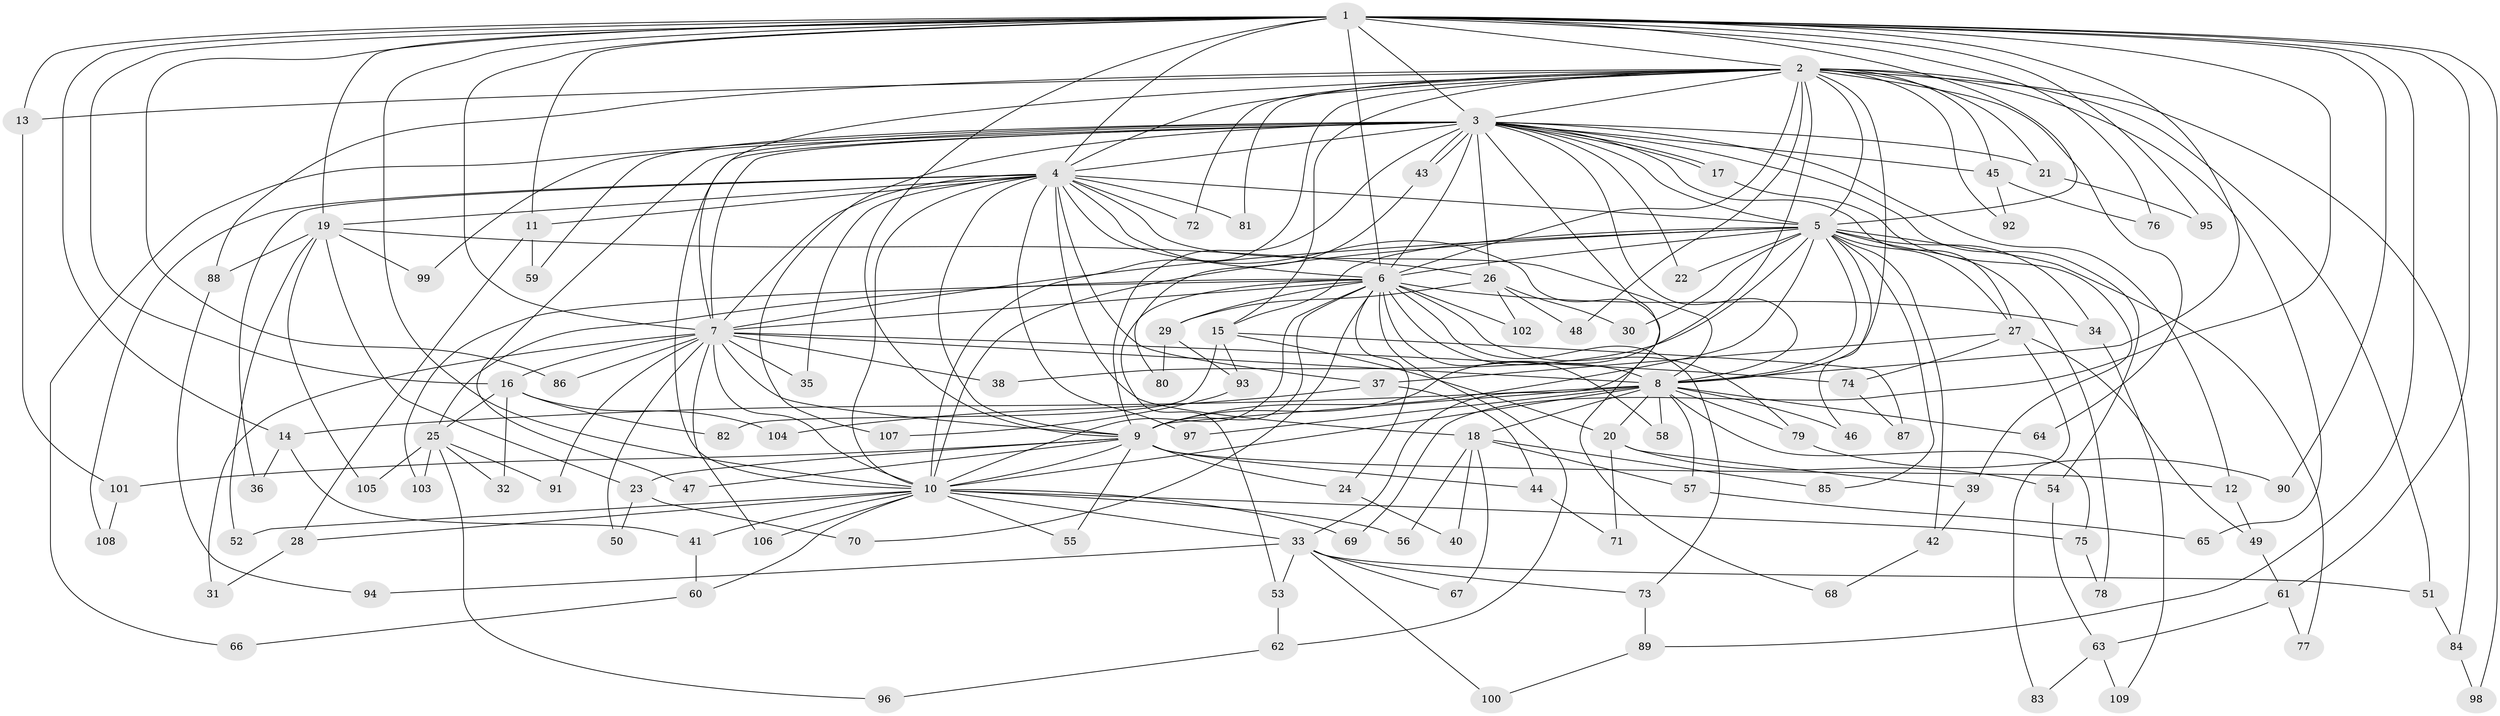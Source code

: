 // Generated by graph-tools (version 1.1) at 2025/49/03/09/25 03:49:34]
// undirected, 109 vertices, 243 edges
graph export_dot {
graph [start="1"]
  node [color=gray90,style=filled];
  1;
  2;
  3;
  4;
  5;
  6;
  7;
  8;
  9;
  10;
  11;
  12;
  13;
  14;
  15;
  16;
  17;
  18;
  19;
  20;
  21;
  22;
  23;
  24;
  25;
  26;
  27;
  28;
  29;
  30;
  31;
  32;
  33;
  34;
  35;
  36;
  37;
  38;
  39;
  40;
  41;
  42;
  43;
  44;
  45;
  46;
  47;
  48;
  49;
  50;
  51;
  52;
  53;
  54;
  55;
  56;
  57;
  58;
  59;
  60;
  61;
  62;
  63;
  64;
  65;
  66;
  67;
  68;
  69;
  70;
  71;
  72;
  73;
  74;
  75;
  76;
  77;
  78;
  79;
  80;
  81;
  82;
  83;
  84;
  85;
  86;
  87;
  88;
  89;
  90;
  91;
  92;
  93;
  94;
  95;
  96;
  97;
  98;
  99;
  100;
  101;
  102;
  103;
  104;
  105;
  106;
  107;
  108;
  109;
  1 -- 2;
  1 -- 3;
  1 -- 4;
  1 -- 5;
  1 -- 6;
  1 -- 7;
  1 -- 8;
  1 -- 9;
  1 -- 10;
  1 -- 11;
  1 -- 13;
  1 -- 14;
  1 -- 16;
  1 -- 19;
  1 -- 61;
  1 -- 69;
  1 -- 76;
  1 -- 86;
  1 -- 89;
  1 -- 90;
  1 -- 95;
  1 -- 98;
  2 -- 3;
  2 -- 4;
  2 -- 5;
  2 -- 6;
  2 -- 7;
  2 -- 8;
  2 -- 9;
  2 -- 10;
  2 -- 13;
  2 -- 15;
  2 -- 21;
  2 -- 45;
  2 -- 48;
  2 -- 51;
  2 -- 64;
  2 -- 65;
  2 -- 72;
  2 -- 81;
  2 -- 84;
  2 -- 88;
  2 -- 92;
  3 -- 4;
  3 -- 5;
  3 -- 6;
  3 -- 7;
  3 -- 8;
  3 -- 9;
  3 -- 10;
  3 -- 12;
  3 -- 17;
  3 -- 17;
  3 -- 21;
  3 -- 22;
  3 -- 26;
  3 -- 27;
  3 -- 33;
  3 -- 43;
  3 -- 43;
  3 -- 45;
  3 -- 47;
  3 -- 54;
  3 -- 59;
  3 -- 66;
  3 -- 99;
  3 -- 107;
  4 -- 5;
  4 -- 6;
  4 -- 7;
  4 -- 8;
  4 -- 9;
  4 -- 10;
  4 -- 11;
  4 -- 18;
  4 -- 19;
  4 -- 35;
  4 -- 36;
  4 -- 37;
  4 -- 68;
  4 -- 72;
  4 -- 81;
  4 -- 97;
  4 -- 108;
  5 -- 6;
  5 -- 7;
  5 -- 8;
  5 -- 9;
  5 -- 10;
  5 -- 15;
  5 -- 22;
  5 -- 27;
  5 -- 30;
  5 -- 34;
  5 -- 38;
  5 -- 42;
  5 -- 46;
  5 -- 77;
  5 -- 78;
  5 -- 85;
  6 -- 7;
  6 -- 8;
  6 -- 9;
  6 -- 10;
  6 -- 24;
  6 -- 25;
  6 -- 29;
  6 -- 34;
  6 -- 53;
  6 -- 58;
  6 -- 62;
  6 -- 70;
  6 -- 73;
  6 -- 79;
  6 -- 102;
  6 -- 103;
  7 -- 8;
  7 -- 9;
  7 -- 10;
  7 -- 16;
  7 -- 31;
  7 -- 35;
  7 -- 38;
  7 -- 50;
  7 -- 74;
  7 -- 86;
  7 -- 91;
  7 -- 106;
  8 -- 9;
  8 -- 10;
  8 -- 14;
  8 -- 18;
  8 -- 20;
  8 -- 46;
  8 -- 57;
  8 -- 58;
  8 -- 64;
  8 -- 75;
  8 -- 79;
  8 -- 97;
  9 -- 10;
  9 -- 12;
  9 -- 23;
  9 -- 24;
  9 -- 44;
  9 -- 47;
  9 -- 55;
  9 -- 101;
  10 -- 28;
  10 -- 33;
  10 -- 41;
  10 -- 52;
  10 -- 55;
  10 -- 56;
  10 -- 60;
  10 -- 69;
  10 -- 75;
  10 -- 106;
  11 -- 28;
  11 -- 59;
  12 -- 49;
  13 -- 101;
  14 -- 36;
  14 -- 41;
  15 -- 20;
  15 -- 82;
  15 -- 87;
  15 -- 93;
  16 -- 25;
  16 -- 32;
  16 -- 82;
  16 -- 104;
  17 -- 39;
  18 -- 40;
  18 -- 56;
  18 -- 57;
  18 -- 67;
  18 -- 85;
  19 -- 23;
  19 -- 26;
  19 -- 52;
  19 -- 88;
  19 -- 99;
  19 -- 105;
  20 -- 39;
  20 -- 54;
  20 -- 71;
  21 -- 95;
  23 -- 50;
  23 -- 70;
  24 -- 40;
  25 -- 32;
  25 -- 91;
  25 -- 96;
  25 -- 103;
  25 -- 105;
  26 -- 29;
  26 -- 30;
  26 -- 48;
  26 -- 102;
  27 -- 37;
  27 -- 49;
  27 -- 74;
  27 -- 83;
  28 -- 31;
  29 -- 80;
  29 -- 93;
  33 -- 51;
  33 -- 53;
  33 -- 67;
  33 -- 73;
  33 -- 94;
  33 -- 100;
  34 -- 109;
  37 -- 44;
  37 -- 104;
  39 -- 42;
  41 -- 60;
  42 -- 68;
  43 -- 80;
  44 -- 71;
  45 -- 76;
  45 -- 92;
  49 -- 61;
  51 -- 84;
  53 -- 62;
  54 -- 63;
  57 -- 65;
  60 -- 66;
  61 -- 63;
  61 -- 77;
  62 -- 96;
  63 -- 83;
  63 -- 109;
  73 -- 89;
  74 -- 87;
  75 -- 78;
  79 -- 90;
  84 -- 98;
  88 -- 94;
  89 -- 100;
  93 -- 107;
  101 -- 108;
}
